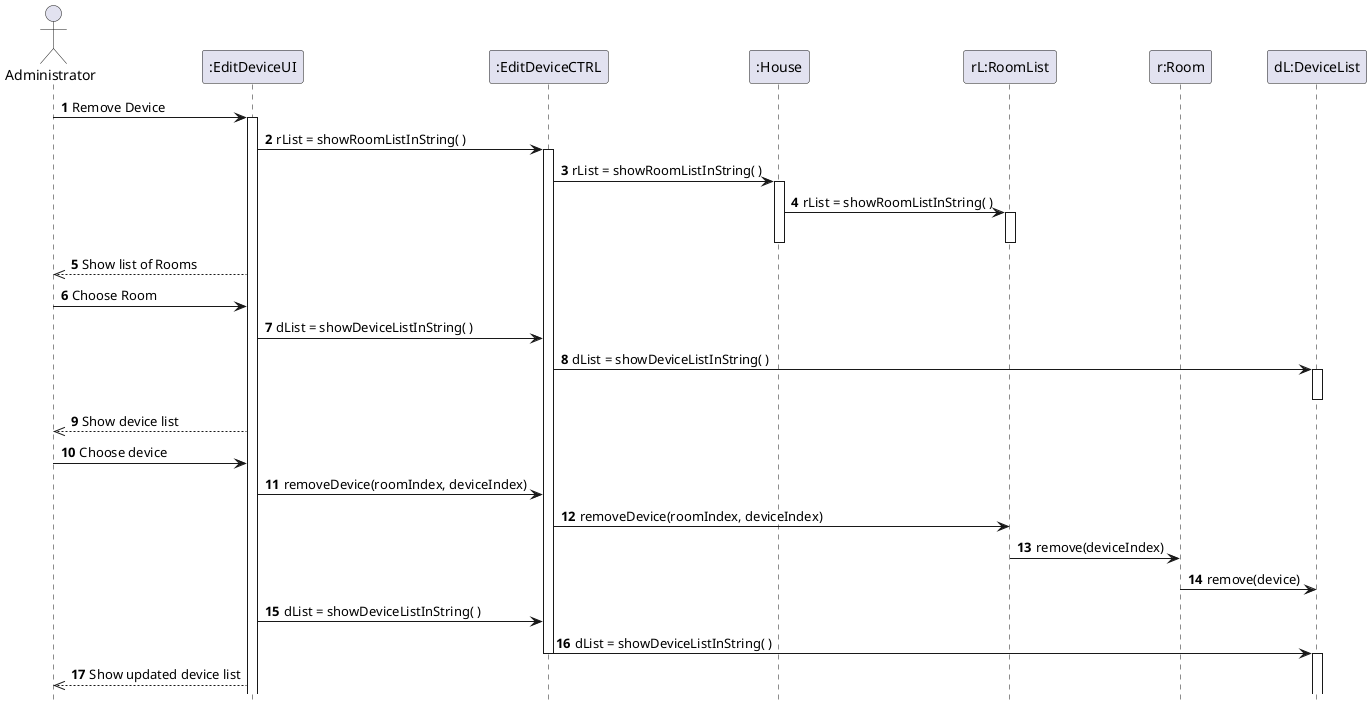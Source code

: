 @startuml
autonumber
hidefootbox

actor Administrator
participant ":EditDeviceUI" order 1
participant ":EditDeviceCTRL" order 2
participant ":House" order 3
participant "rL:RoomList" order 4
participant "r:Room" order 5
participant "dL:DeviceList" order 6

Administrator -> ":EditDeviceUI": Remove Device

activate ":EditDeviceUI"
":EditDeviceUI" -> ":EditDeviceCTRL": rList = showRoomListInString( )

activate ":EditDeviceCTRL"
":EditDeviceCTRL" -> ":House": rList = showRoomListInString( )

activate ":House"
":House" -> "rL:RoomList": rList = showRoomListInString( )
activate "rL:RoomList"
deactivate "rL:RoomList"
deactivate ":House"

Administrator <<-- ":EditDeviceUI": Show list of Rooms
Administrator -> ":EditDeviceUI": Choose Room

'":EditDeviceCTRL" -> "r:Room": dL = getDeviceList( )
":EditDeviceUI" -> ":EditDeviceCTRL": dList = showDeviceListInString( )
":EditDeviceCTRL" -> "dL:DeviceList": dList = showDeviceListInString( )
activate "dL:DeviceList"
deactivate "dL:DeviceList"

Administrator <<-- ":EditDeviceUI": Show device list

Administrator -> ":EditDeviceUI": Choose device

":EditDeviceUI" -> ":EditDeviceCTRL": removeDevice(roomIndex, deviceIndex)
":EditDeviceCTRL" -> "rL:RoomList": removeDevice(roomIndex, deviceIndex)
"rL:RoomList" -> "r:Room": remove(deviceIndex)
"r:Room" -> "dL:DeviceList": remove(device)

'device = room.getDeviceList().get(deviceIndex)
":EditDeviceUI" -> ":EditDeviceCTRL": dList = showDeviceListInString( )
":EditDeviceCTRL" -> "dL:DeviceList": dList = showDeviceListInString( )
deactivate ":EditDeviceCTRL"
activate "dL:DeviceList"
deactivate "dL:DeviceList"
deactivate "r:Room"
Administrator <<-- ":EditDeviceUI": Show updated device list
deactivate ":EditDeviceCTRL"

@enduml